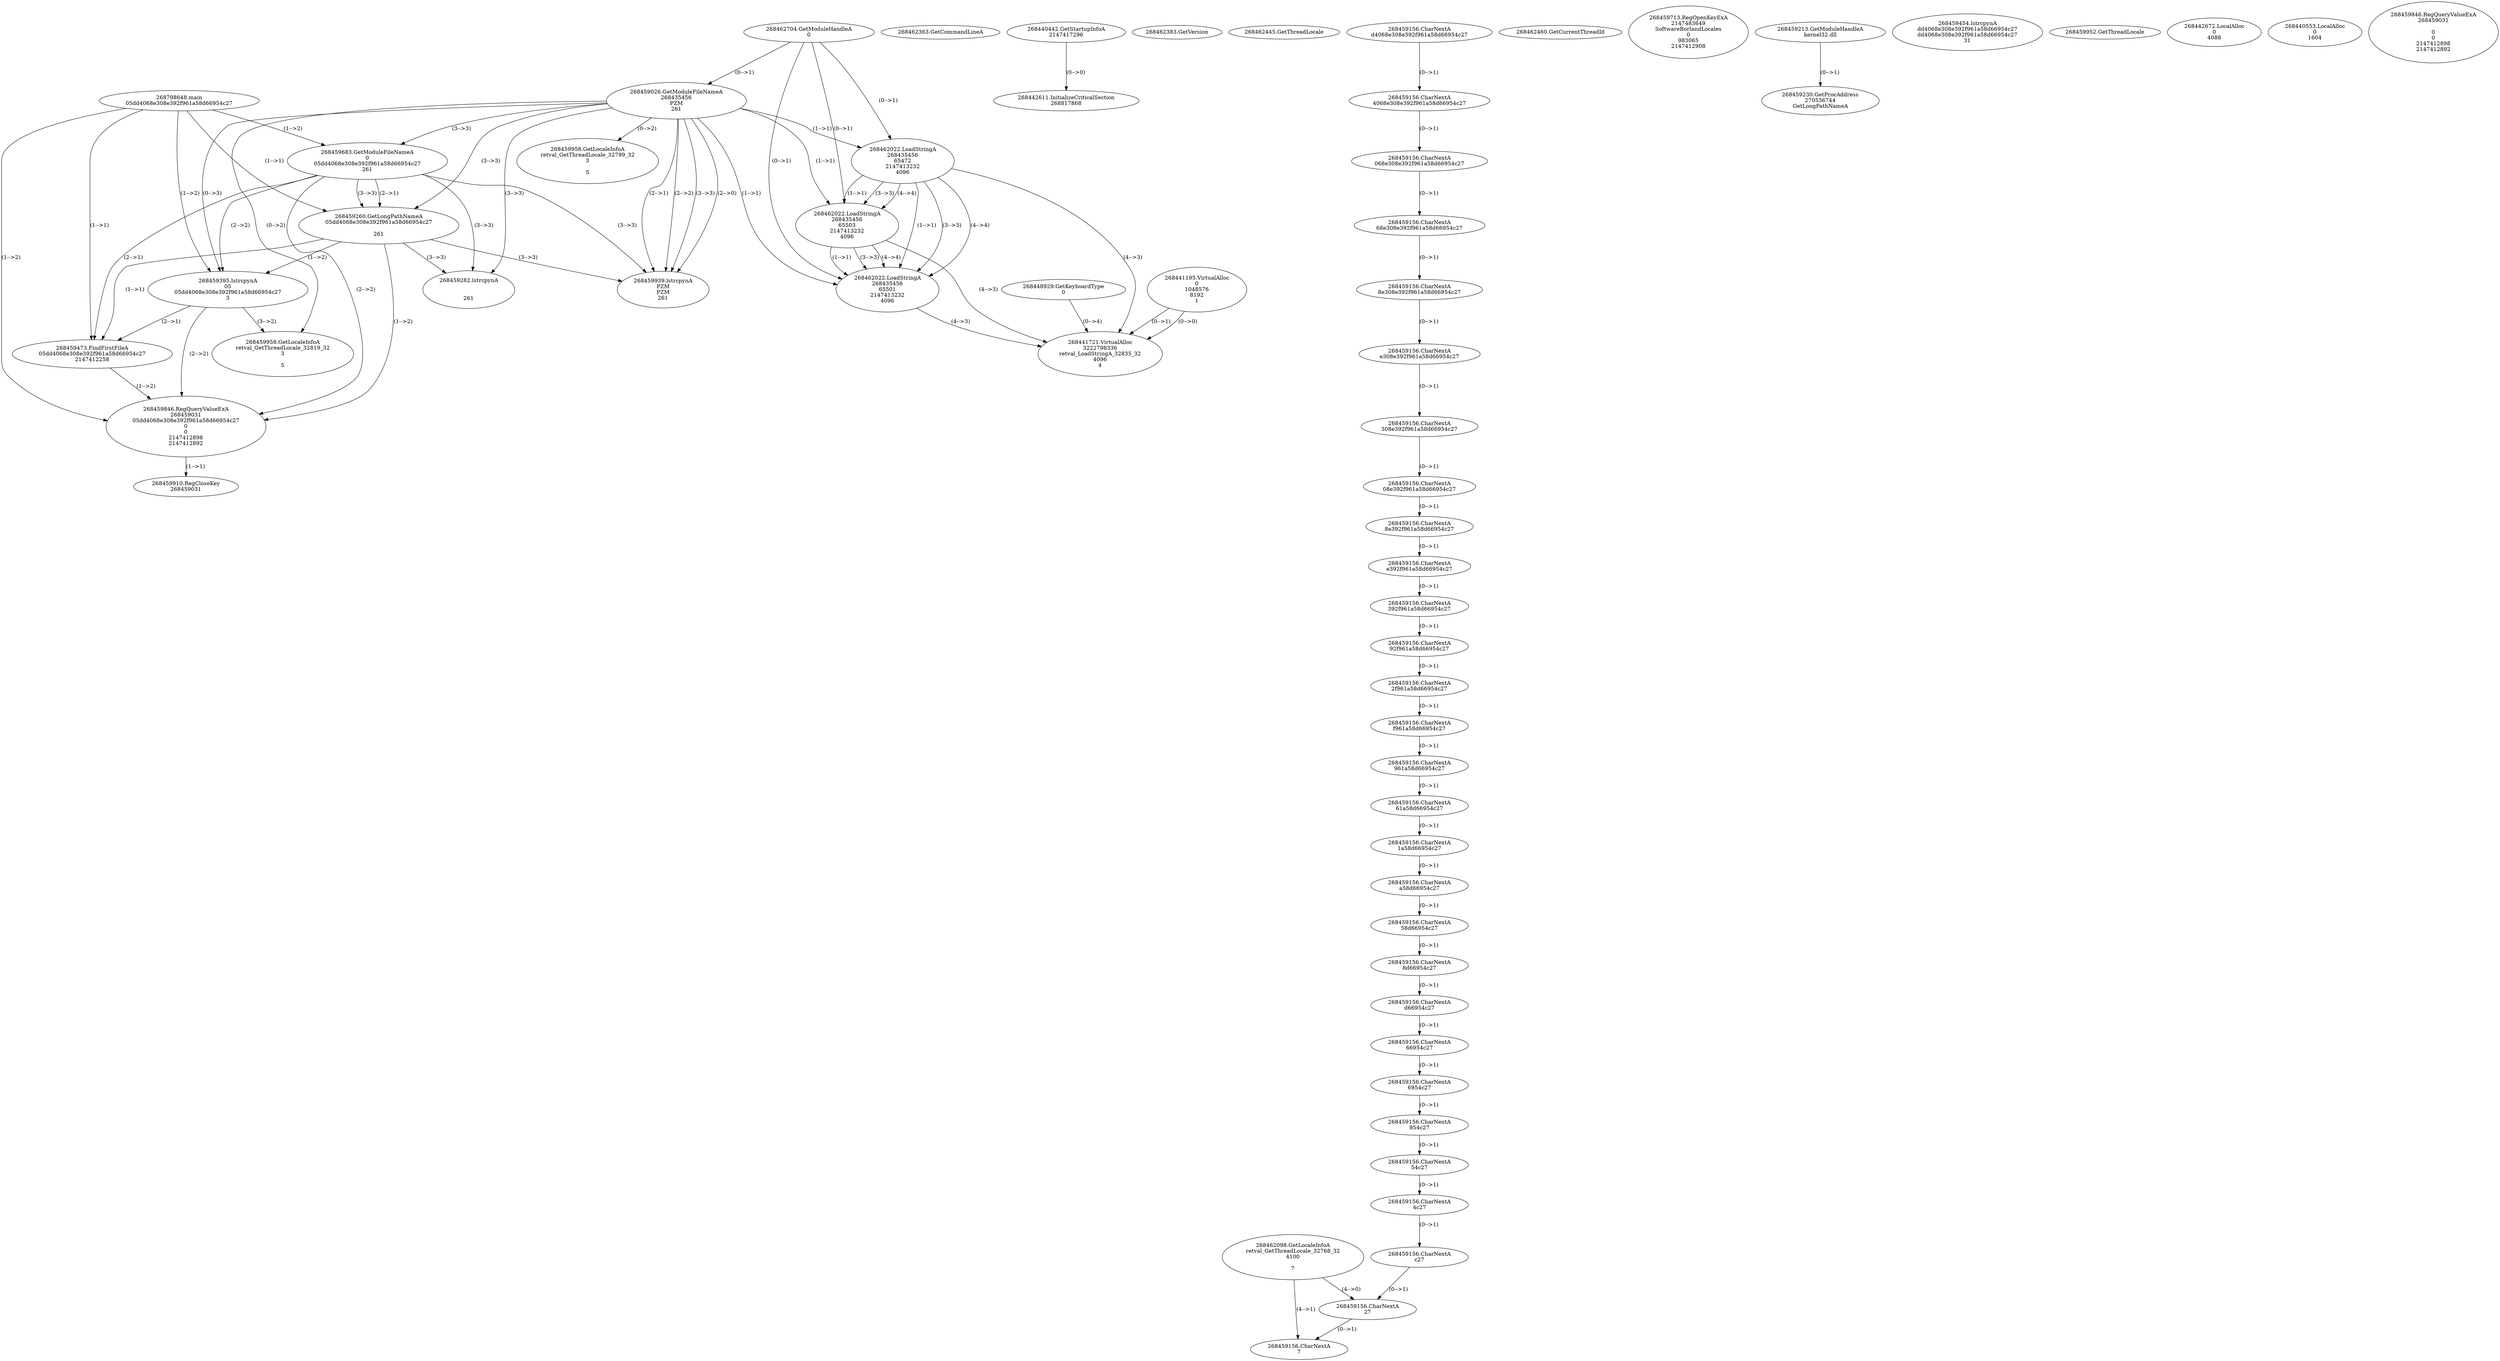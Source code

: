 // Global SCDG with merge call
digraph {
	0 [label="268798648.main
05dd4068e308e392f961a58d66954c27"]
	1 [label="268462704.GetModuleHandleA
0"]
	2 [label="268448929.GetKeyboardType
0"]
	3 [label="268462363.GetCommandLineA
"]
	4 [label="268440442.GetStartupInfoA
2147417296"]
	5 [label="268462383.GetVersion
"]
	6 [label="268462445.GetThreadLocale
"]
	7 [label="268462098.GetLocaleInfoA
retval_GetThreadLocale_32768_32
4100

7"]
	8 [label="268462460.GetCurrentThreadId
"]
	9 [label="268459026.GetModuleFileNameA
268435456
PZM
261"]
	1 -> 9 [label="(0-->1)"]
	10 [label="268459683.GetModuleFileNameA
0
05dd4068e308e392f961a58d66954c27
261"]
	0 -> 10 [label="(1-->2)"]
	9 -> 10 [label="(3-->3)"]
	11 [label="268459713.RegOpenKeyExA
2147483649
Software\Borland\Locales
0
983065
2147412908"]
	12 [label="268459213.GetModuleHandleA
kernel32.dll"]
	13 [label="268459230.GetProcAddress
270536744
GetLongPathNameA"]
	12 -> 13 [label="(0-->1)"]
	14 [label="268459260.GetLongPathNameA
05dd4068e308e392f961a58d66954c27

261"]
	0 -> 14 [label="(1-->1)"]
	10 -> 14 [label="(2-->1)"]
	9 -> 14 [label="(3-->3)"]
	10 -> 14 [label="(3-->3)"]
	15 [label="268459395.lstrcpynA
05
05dd4068e308e392f961a58d66954c27
3"]
	0 -> 15 [label="(1-->2)"]
	10 -> 15 [label="(2-->2)"]
	14 -> 15 [label="(1-->2)"]
	9 -> 15 [label="(0-->3)"]
	16 [label="268459156.CharNextA
d4068e308e392f961a58d66954c27"]
	17 [label="268459156.CharNextA
4068e308e392f961a58d66954c27"]
	16 -> 17 [label="(0-->1)"]
	18 [label="268459156.CharNextA
068e308e392f961a58d66954c27"]
	17 -> 18 [label="(0-->1)"]
	19 [label="268459156.CharNextA
68e308e392f961a58d66954c27"]
	18 -> 19 [label="(0-->1)"]
	20 [label="268459156.CharNextA
8e308e392f961a58d66954c27"]
	19 -> 20 [label="(0-->1)"]
	21 [label="268459156.CharNextA
e308e392f961a58d66954c27"]
	20 -> 21 [label="(0-->1)"]
	22 [label="268459156.CharNextA
308e392f961a58d66954c27"]
	21 -> 22 [label="(0-->1)"]
	23 [label="268459156.CharNextA
08e392f961a58d66954c27"]
	22 -> 23 [label="(0-->1)"]
	24 [label="268459156.CharNextA
8e392f961a58d66954c27"]
	23 -> 24 [label="(0-->1)"]
	25 [label="268459156.CharNextA
e392f961a58d66954c27"]
	24 -> 25 [label="(0-->1)"]
	26 [label="268459156.CharNextA
392f961a58d66954c27"]
	25 -> 26 [label="(0-->1)"]
	27 [label="268459156.CharNextA
92f961a58d66954c27"]
	26 -> 27 [label="(0-->1)"]
	28 [label="268459156.CharNextA
2f961a58d66954c27"]
	27 -> 28 [label="(0-->1)"]
	29 [label="268459156.CharNextA
f961a58d66954c27"]
	28 -> 29 [label="(0-->1)"]
	30 [label="268459156.CharNextA
961a58d66954c27"]
	29 -> 30 [label="(0-->1)"]
	31 [label="268459156.CharNextA
61a58d66954c27"]
	30 -> 31 [label="(0-->1)"]
	32 [label="268459156.CharNextA
1a58d66954c27"]
	31 -> 32 [label="(0-->1)"]
	33 [label="268459156.CharNextA
a58d66954c27"]
	32 -> 33 [label="(0-->1)"]
	34 [label="268459156.CharNextA
58d66954c27"]
	33 -> 34 [label="(0-->1)"]
	35 [label="268459156.CharNextA
8d66954c27"]
	34 -> 35 [label="(0-->1)"]
	36 [label="268459156.CharNextA
d66954c27"]
	35 -> 36 [label="(0-->1)"]
	37 [label="268459156.CharNextA
66954c27"]
	36 -> 37 [label="(0-->1)"]
	38 [label="268459156.CharNextA
6954c27"]
	37 -> 38 [label="(0-->1)"]
	39 [label="268459156.CharNextA
954c27"]
	38 -> 39 [label="(0-->1)"]
	40 [label="268459156.CharNextA
54c27"]
	39 -> 40 [label="(0-->1)"]
	41 [label="268459156.CharNextA
4c27"]
	40 -> 41 [label="(0-->1)"]
	42 [label="268459156.CharNextA
c27"]
	41 -> 42 [label="(0-->1)"]
	43 [label="268459156.CharNextA
27"]
	42 -> 43 [label="(0-->1)"]
	7 -> 43 [label="(4-->0)"]
	44 [label="268459156.CharNextA
7"]
	7 -> 44 [label="(4-->1)"]
	43 -> 44 [label="(0-->1)"]
	45 [label="268459454.lstrcpynA
dd4068e308e392f961a58d66954c27
dd4068e308e392f961a58d66954c27
31"]
	46 [label="268459473.FindFirstFileA
05dd4068e308e392f961a58d66954c27
2147412258"]
	0 -> 46 [label="(1-->1)"]
	10 -> 46 [label="(2-->1)"]
	14 -> 46 [label="(1-->1)"]
	15 -> 46 [label="(2-->1)"]
	47 [label="268459846.RegQueryValueExA
268459031
05dd4068e308e392f961a58d66954c27
0
0
2147412898
2147412892"]
	0 -> 47 [label="(1-->2)"]
	10 -> 47 [label="(2-->2)"]
	14 -> 47 [label="(1-->2)"]
	15 -> 47 [label="(2-->2)"]
	46 -> 47 [label="(1-->2)"]
	48 [label="268459910.RegCloseKey
268459031"]
	47 -> 48 [label="(1-->1)"]
	49 [label="268459939.lstrcpynA
PZM
PZM
261"]
	9 -> 49 [label="(2-->1)"]
	9 -> 49 [label="(2-->2)"]
	9 -> 49 [label="(3-->3)"]
	10 -> 49 [label="(3-->3)"]
	14 -> 49 [label="(3-->3)"]
	9 -> 49 [label="(2-->0)"]
	50 [label="268459952.GetThreadLocale
"]
	51 [label="268459958.GetLocaleInfoA
retval_GetThreadLocale_32819_32
3

5"]
	9 -> 51 [label="(0-->2)"]
	15 -> 51 [label="(3-->2)"]
	52 [label="268462022.LoadStringA
268435456
65472
2147413232
4096"]
	1 -> 52 [label="(0-->1)"]
	9 -> 52 [label="(1-->1)"]
	53 [label="268462022.LoadStringA
268435456
65503
2147413232
4096"]
	1 -> 53 [label="(0-->1)"]
	9 -> 53 [label="(1-->1)"]
	52 -> 53 [label="(1-->1)"]
	52 -> 53 [label="(3-->3)"]
	52 -> 53 [label="(4-->4)"]
	54 [label="268462022.LoadStringA
268435456
65501
2147413232
4096"]
	1 -> 54 [label="(0-->1)"]
	9 -> 54 [label="(1-->1)"]
	52 -> 54 [label="(1-->1)"]
	53 -> 54 [label="(1-->1)"]
	52 -> 54 [label="(3-->3)"]
	53 -> 54 [label="(3-->3)"]
	52 -> 54 [label="(4-->4)"]
	53 -> 54 [label="(4-->4)"]
	55 [label="268442611.InitializeCriticalSection
268817868"]
	4 -> 55 [label="(0-->0)"]
	56 [label="268442672.LocalAlloc
0
4088"]
	57 [label="268441195.VirtualAlloc
0
1048576
8192
1"]
	58 [label="268440553.LocalAlloc
0
1604"]
	59 [label="268441721.VirtualAlloc
3222798336
retval_LoadStringA_32835_32
4096
4"]
	57 -> 59 [label="(0-->1)"]
	52 -> 59 [label="(4-->3)"]
	53 -> 59 [label="(4-->3)"]
	54 -> 59 [label="(4-->3)"]
	2 -> 59 [label="(0-->4)"]
	57 -> 59 [label="(0-->0)"]
	60 [label="268459282.lstrcpynA


261"]
	9 -> 60 [label="(3-->3)"]
	10 -> 60 [label="(3-->3)"]
	14 -> 60 [label="(3-->3)"]
	61 [label="268459846.RegQueryValueExA
268459031

0
0
2147412898
2147412892"]
	62 [label="268459958.GetLocaleInfoA
retval_GetThreadLocale_32799_32
3

5"]
	9 -> 62 [label="(0-->2)"]
}
